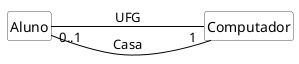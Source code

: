 @startuml mod07ima18
hide circle
hide methods
hide empty members

skinparam class {
    BackgroundColor White
    ArrowColor Black
    BorderColor #505050
}

class "Aluno" as al
class "Computador" as co
left to right direction
al "0..1"---"1" co : UFG
al --- co : Casa
@enduml